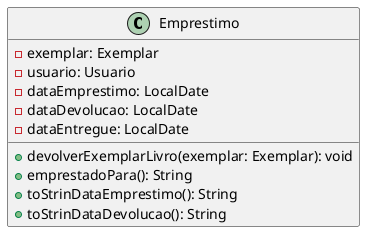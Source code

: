 @startuml

class Emprestimo {
    - exemplar: Exemplar
    - usuario: Usuario
    - dataEmprestimo: LocalDate
    - dataDevolucao: LocalDate
    - dataEntregue: LocalDate

    +devolverExemplarLivro(exemplar: Exemplar): void
    +emprestadoPara(): String
    +toStrinDataEmprestimo(): String
    +toStrinDataDevolucao(): String
}

@enduml